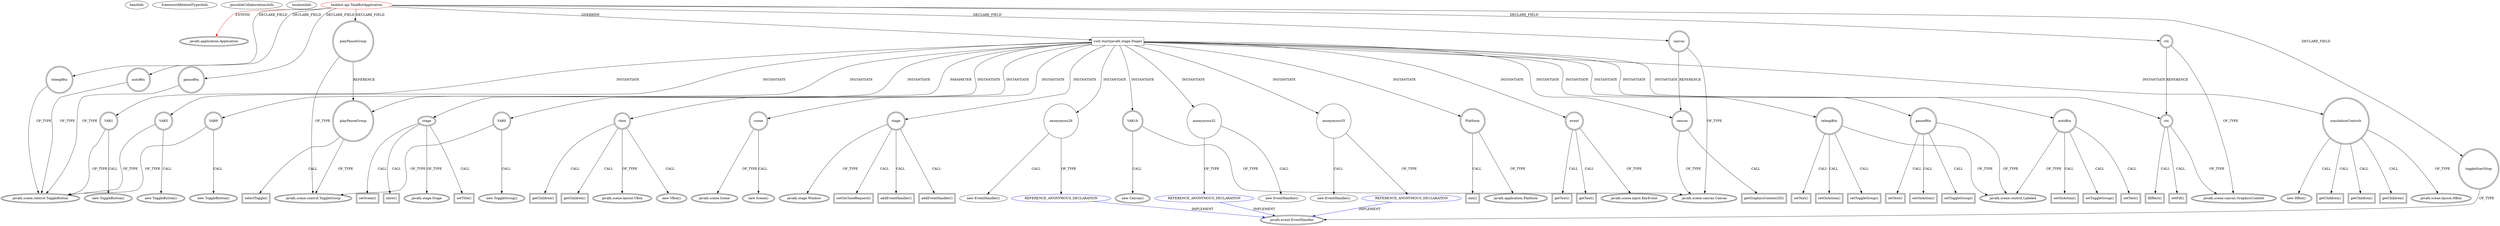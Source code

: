 digraph {
baseInfo[graphId=3827,category="extension_graph",isAnonymous=false,possibleRelation=true]
frameworkRelatedTypesInfo[0="javafx.application.Application"]
possibleCollaborationsInfo[0="3827~OVERRIDING_METHOD_DECLARATION-INSTANTIATION-~javafx.application.Application ~javafx.event.EventHandler ~false~true"]
locationInfo[projectName="pdehn-TankBot",filePath="/pdehn-TankBot/TankBot-master/src/tankbot/api/TankBotApplication.java",contextSignature="TankBotApplication",graphId="3827"]
0[label="tankbot.api.TankBotApplication",vertexType="ROOT_CLIENT_CLASS_DECLARATION",isFrameworkType=false,color=red]
1[label="javafx.application.Application",vertexType="FRAMEWORK_CLASS_TYPE",isFrameworkType=true,peripheries=2]
2[label="autoBtn",vertexType="FIELD_DECLARATION",isFrameworkType=true,peripheries=2,shape=circle]
3[label="javafx.scene.control.ToggleButton",vertexType="FRAMEWORK_CLASS_TYPE",isFrameworkType=true,peripheries=2]
4[label="canvas",vertexType="FIELD_DECLARATION",isFrameworkType=true,peripheries=2,shape=circle]
5[label="javafx.scene.canvas.Canvas",vertexType="FRAMEWORK_CLASS_TYPE",isFrameworkType=true,peripheries=2]
6[label="ctx",vertexType="FIELD_DECLARATION",isFrameworkType=true,peripheries=2,shape=circle]
7[label="javafx.scene.canvas.GraphicsContext",vertexType="FRAMEWORK_CLASS_TYPE",isFrameworkType=true,peripheries=2]
8[label="pauseBtn",vertexType="FIELD_DECLARATION",isFrameworkType=true,peripheries=2,shape=circle]
10[label="playPauseGroup",vertexType="FIELD_DECLARATION",isFrameworkType=true,peripheries=2,shape=circle]
11[label="javafx.scene.control.ToggleGroup",vertexType="FRAMEWORK_CLASS_TYPE",isFrameworkType=true,peripheries=2]
12[label="teleopBtn",vertexType="FIELD_DECLARATION",isFrameworkType=true,peripheries=2,shape=circle]
14[label="toggleStartStop",vertexType="FIELD_DECLARATION",isFrameworkType=true,peripheries=2,shape=circle]
15[label="javafx.event.EventHandler",vertexType="FRAMEWORK_INTERFACE_TYPE",isFrameworkType=true,peripheries=2]
16[label="void start(javafx.stage.Stage)",vertexType="OVERRIDING_METHOD_DECLARATION",isFrameworkType=false,shape=box]
17[label="stage",vertexType="PARAMETER_DECLARATION",isFrameworkType=true,peripheries=2]
18[label="javafx.stage.Stage",vertexType="FRAMEWORK_CLASS_TYPE",isFrameworkType=true,peripheries=2]
20[label="VAR0",vertexType="VARIABLE_EXPRESION",isFrameworkType=true,peripheries=2,shape=circle]
19[label="new ToggleGroup()",vertexType="CONSTRUCTOR_CALL",isFrameworkType=true,peripheries=2]
23[label="VAR1",vertexType="VARIABLE_EXPRESION",isFrameworkType=true,peripheries=2,shape=circle]
22[label="new ToggleButton()",vertexType="CONSTRUCTOR_CALL",isFrameworkType=true,peripheries=2]
25[label="autoBtn",vertexType="VARIABLE_EXPRESION",isFrameworkType=true,peripheries=2,shape=circle]
27[label="javafx.scene.control.Labeled",vertexType="FRAMEWORK_CLASS_TYPE",isFrameworkType=true,peripheries=2]
26[label="setText()",vertexType="INSIDE_CALL",isFrameworkType=true,peripheries=2,shape=box]
29[label="setOnAction()",vertexType="INSIDE_CALL",isFrameworkType=true,peripheries=2,shape=box]
31[label="setToggleGroup()",vertexType="INSIDE_CALL",isFrameworkType=true,peripheries=2,shape=box]
33[label="VAR5",vertexType="VARIABLE_EXPRESION",isFrameworkType=true,peripheries=2,shape=circle]
32[label="new ToggleButton()",vertexType="CONSTRUCTOR_CALL",isFrameworkType=true,peripheries=2]
35[label="teleopBtn",vertexType="VARIABLE_EXPRESION",isFrameworkType=true,peripheries=2,shape=circle]
36[label="setText()",vertexType="INSIDE_CALL",isFrameworkType=true,peripheries=2,shape=box]
39[label="setOnAction()",vertexType="INSIDE_CALL",isFrameworkType=true,peripheries=2,shape=box]
41[label="setToggleGroup()",vertexType="INSIDE_CALL",isFrameworkType=true,peripheries=2,shape=box]
43[label="VAR9",vertexType="VARIABLE_EXPRESION",isFrameworkType=true,peripheries=2,shape=circle]
42[label="new ToggleButton()",vertexType="CONSTRUCTOR_CALL",isFrameworkType=true,peripheries=2]
45[label="pauseBtn",vertexType="VARIABLE_EXPRESION",isFrameworkType=true,peripheries=2,shape=circle]
46[label="setText()",vertexType="INSIDE_CALL",isFrameworkType=true,peripheries=2,shape=box]
49[label="setOnAction()",vertexType="INSIDE_CALL",isFrameworkType=true,peripheries=2,shape=box]
51[label="setToggleGroup()",vertexType="INSIDE_CALL",isFrameworkType=true,peripheries=2,shape=box]
52[label="playPauseGroup",vertexType="VARIABLE_EXPRESION",isFrameworkType=true,peripheries=2,shape=circle]
53[label="selectToggle()",vertexType="INSIDE_CALL",isFrameworkType=true,peripheries=2,shape=box]
56[label="simulationControls",vertexType="VARIABLE_EXPRESION",isFrameworkType=true,peripheries=2,shape=circle]
57[label="javafx.scene.layout.HBox",vertexType="FRAMEWORK_CLASS_TYPE",isFrameworkType=true,peripheries=2]
55[label="new HBox()",vertexType="CONSTRUCTOR_CALL",isFrameworkType=true,peripheries=2]
59[label="getChildren()",vertexType="INSIDE_CALL",isFrameworkType=true,peripheries=2,shape=box]
61[label="getChildren()",vertexType="INSIDE_CALL",isFrameworkType=true,peripheries=2,shape=box]
63[label="getChildren()",vertexType="INSIDE_CALL",isFrameworkType=true,peripheries=2,shape=box]
65[label="VAR18",vertexType="VARIABLE_EXPRESION",isFrameworkType=true,peripheries=2,shape=circle]
64[label="new Canvas()",vertexType="CONSTRUCTOR_CALL",isFrameworkType=true,peripheries=2]
67[label="canvas",vertexType="VARIABLE_EXPRESION",isFrameworkType=true,peripheries=2,shape=circle]
68[label="getGraphicsContext2D()",vertexType="INSIDE_CALL",isFrameworkType=true,peripheries=2,shape=box]
70[label="ctx",vertexType="VARIABLE_EXPRESION",isFrameworkType=true,peripheries=2,shape=circle]
71[label="setFill()",vertexType="INSIDE_CALL",isFrameworkType=true,peripheries=2,shape=box]
74[label="fillRect()",vertexType="INSIDE_CALL",isFrameworkType=true,peripheries=2,shape=box]
76[label="vbox",vertexType="VARIABLE_EXPRESION",isFrameworkType=true,peripheries=2,shape=circle]
77[label="javafx.scene.layout.VBox",vertexType="FRAMEWORK_CLASS_TYPE",isFrameworkType=true,peripheries=2]
75[label="new VBox()",vertexType="CONSTRUCTOR_CALL",isFrameworkType=true,peripheries=2]
79[label="getChildren()",vertexType="INSIDE_CALL",isFrameworkType=true,peripheries=2,shape=box]
81[label="getChildren()",vertexType="INSIDE_CALL",isFrameworkType=true,peripheries=2,shape=box]
83[label="scene",vertexType="VARIABLE_EXPRESION",isFrameworkType=true,peripheries=2,shape=circle]
84[label="javafx.scene.Scene",vertexType="FRAMEWORK_CLASS_TYPE",isFrameworkType=true,peripheries=2]
82[label="new Scene()",vertexType="CONSTRUCTOR_CALL",isFrameworkType=true,peripheries=2]
86[label="setTitle()",vertexType="INSIDE_CALL",isFrameworkType=true,peripheries=2,shape=box]
88[label="setScene()",vertexType="INSIDE_CALL",isFrameworkType=true,peripheries=2,shape=box]
89[label="stage",vertexType="VARIABLE_EXPRESION",isFrameworkType=true,peripheries=2,shape=circle]
91[label="javafx.stage.Window",vertexType="FRAMEWORK_CLASS_TYPE",isFrameworkType=true,peripheries=2]
90[label="setOnCloseRequest()",vertexType="INSIDE_CALL",isFrameworkType=true,peripheries=2,shape=box]
93[label="anonymous29",vertexType="VARIABLE_EXPRESION",isFrameworkType=false,shape=circle]
94[label="REFERENCE_ANONYMOUS_DECLARATION",vertexType="REFERENCE_ANONYMOUS_DECLARATION",isFrameworkType=false,color=blue]
92[label="new EventHandler()",vertexType="CONSTRUCTOR_CALL",isFrameworkType=false]
96[label="Platform",vertexType="VARIABLE_EXPRESION",isFrameworkType=true,peripheries=2,shape=circle]
98[label="javafx.application.Platform",vertexType="FRAMEWORK_CLASS_TYPE",isFrameworkType=true,peripheries=2]
97[label="exit()",vertexType="INSIDE_CALL",isFrameworkType=true,peripheries=2,shape=box]
100[label="addEventHandler()",vertexType="INSIDE_CALL",isFrameworkType=true,peripheries=2,shape=box]
102[label="anonymous32",vertexType="VARIABLE_EXPRESION",isFrameworkType=false,shape=circle]
103[label="REFERENCE_ANONYMOUS_DECLARATION",vertexType="REFERENCE_ANONYMOUS_DECLARATION",isFrameworkType=false,color=blue]
101[label="new EventHandler()",vertexType="CONSTRUCTOR_CALL",isFrameworkType=false]
105[label="event",vertexType="VARIABLE_EXPRESION",isFrameworkType=true,peripheries=2,shape=circle]
107[label="javafx.scene.input.KeyEvent",vertexType="FRAMEWORK_CLASS_TYPE",isFrameworkType=true,peripheries=2]
106[label="getText()",vertexType="INSIDE_CALL",isFrameworkType=true,peripheries=2,shape=box]
109[label="addEventHandler()",vertexType="INSIDE_CALL",isFrameworkType=true,peripheries=2,shape=box]
111[label="anonymous35",vertexType="VARIABLE_EXPRESION",isFrameworkType=false,shape=circle]
112[label="REFERENCE_ANONYMOUS_DECLARATION",vertexType="REFERENCE_ANONYMOUS_DECLARATION",isFrameworkType=false,color=blue]
110[label="new EventHandler()",vertexType="CONSTRUCTOR_CALL",isFrameworkType=false]
115[label="getText()",vertexType="INSIDE_CALL",isFrameworkType=true,peripheries=2,shape=box]
117[label="show()",vertexType="INSIDE_CALL",isFrameworkType=true,peripheries=2,shape=box]
0->1[label="EXTEND",color=red]
0->2[label="DECLARE_FIELD"]
2->3[label="OF_TYPE"]
0->4[label="DECLARE_FIELD"]
4->5[label="OF_TYPE"]
0->6[label="DECLARE_FIELD"]
6->7[label="OF_TYPE"]
0->8[label="DECLARE_FIELD"]
8->3[label="OF_TYPE"]
0->10[label="DECLARE_FIELD"]
10->11[label="OF_TYPE"]
0->12[label="DECLARE_FIELD"]
12->3[label="OF_TYPE"]
0->14[label="DECLARE_FIELD"]
14->15[label="OF_TYPE"]
0->16[label="OVERRIDE"]
17->18[label="OF_TYPE"]
16->17[label="PARAMETER"]
16->20[label="INSTANTIATE"]
20->11[label="OF_TYPE"]
20->19[label="CALL"]
16->23[label="INSTANTIATE"]
23->3[label="OF_TYPE"]
23->22[label="CALL"]
16->25[label="INSTANTIATE"]
25->27[label="OF_TYPE"]
25->26[label="CALL"]
25->29[label="CALL"]
25->31[label="CALL"]
16->33[label="INSTANTIATE"]
33->3[label="OF_TYPE"]
33->32[label="CALL"]
16->35[label="INSTANTIATE"]
35->27[label="OF_TYPE"]
35->36[label="CALL"]
35->39[label="CALL"]
35->41[label="CALL"]
16->43[label="INSTANTIATE"]
43->3[label="OF_TYPE"]
43->42[label="CALL"]
16->45[label="INSTANTIATE"]
45->27[label="OF_TYPE"]
45->46[label="CALL"]
45->49[label="CALL"]
45->51[label="CALL"]
16->52[label="INSTANTIATE"]
10->52[label="REFERENCE"]
52->11[label="OF_TYPE"]
52->53[label="CALL"]
16->56[label="INSTANTIATE"]
56->57[label="OF_TYPE"]
56->55[label="CALL"]
56->59[label="CALL"]
56->61[label="CALL"]
56->63[label="CALL"]
16->65[label="INSTANTIATE"]
65->5[label="OF_TYPE"]
65->64[label="CALL"]
16->67[label="INSTANTIATE"]
4->67[label="REFERENCE"]
67->5[label="OF_TYPE"]
67->68[label="CALL"]
16->70[label="INSTANTIATE"]
6->70[label="REFERENCE"]
70->7[label="OF_TYPE"]
70->71[label="CALL"]
70->74[label="CALL"]
16->76[label="INSTANTIATE"]
76->77[label="OF_TYPE"]
76->75[label="CALL"]
76->79[label="CALL"]
76->81[label="CALL"]
16->83[label="INSTANTIATE"]
83->84[label="OF_TYPE"]
83->82[label="CALL"]
17->86[label="CALL"]
17->88[label="CALL"]
16->89[label="INSTANTIATE"]
89->91[label="OF_TYPE"]
89->90[label="CALL"]
16->93[label="INSTANTIATE"]
94->15[label="IMPLEMENT",color=blue]
93->94[label="OF_TYPE"]
93->92[label="CALL"]
16->96[label="INSTANTIATE"]
96->98[label="OF_TYPE"]
96->97[label="CALL"]
89->100[label="CALL"]
16->102[label="INSTANTIATE"]
103->15[label="IMPLEMENT",color=blue]
102->103[label="OF_TYPE"]
102->101[label="CALL"]
16->105[label="INSTANTIATE"]
105->107[label="OF_TYPE"]
105->106[label="CALL"]
89->109[label="CALL"]
16->111[label="INSTANTIATE"]
112->15[label="IMPLEMENT",color=blue]
111->112[label="OF_TYPE"]
111->110[label="CALL"]
105->115[label="CALL"]
17->117[label="CALL"]
}
